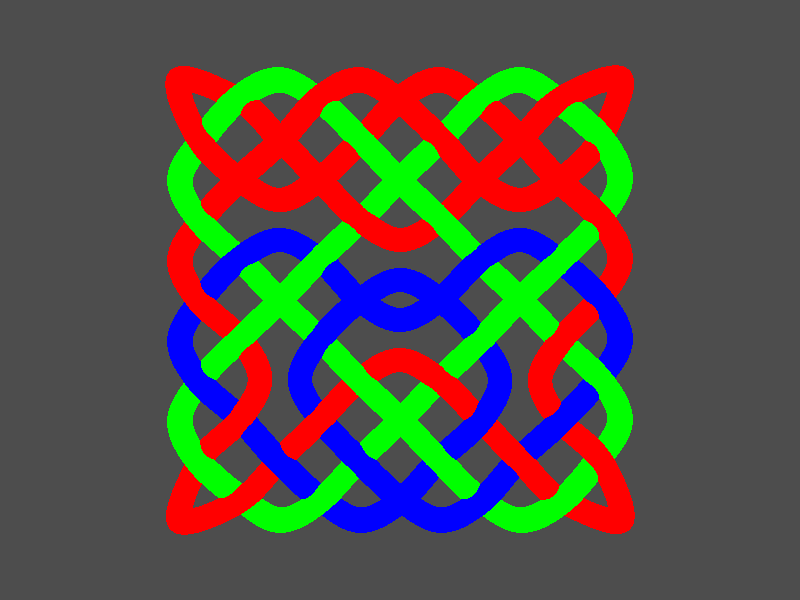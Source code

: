 //--includes------------------------
//--declares------------------------

//knot 1
#declare colour1R = 1;
#declare colour1G = 0;
#declare colour1B = 0;
//knot 2
#declare colour2R = 0;
#declare colour2G = 1;
#declare colour2B = 0;
//knot 3
#declare colour3R = 0;
#declare colour3G = 0;
#declare colour3B = 1;
//reflectivity
#declare reflectivity = .9;
//ribbon size
#declare sphereRadius = .3;
//crossover distance
#declare distanceSpacing = .1;
//original rotation
#declare rotation = 0;
 
//--objects-------------------------

//knot 1
union {
//--red knot
  sphere_sweep {
    cubic_spline
    59,
    <-5, 4, -distanceSpacing>, sphereRadius
    <-5.5, 5.5, 0>, sphereRadius //corner
    <-4, 5, distanceSpacing>, sphereRadius
    <-3, 4, -distanceSpacing>, sphereRadius
    <-2, 3, distanceSpacing>, sphereRadius
    <-1, 2, -distanceSpacing>, sphereRadius
    <0, 1.5, 0>, sphereRadius //corner
    <1, 2, distanceSpacing>, sphereRadius
    <2, 3, -distanceSpacing>, sphereRadius
    <3, 4, distanceSpacing>, sphereRadius
    <4, 5, -distanceSpacing>, sphereRadius
    <5.5, 5.5, 0>, sphereRadius //corner
    <5, 4, distanceSpacing>, sphereRadius
    <4, 3, -distanceSpacing>, sphereRadius
    <3, 2.5, 0>, sphereRadius //corner
    <2, 3, distanceSpacing>, sphereRadius
    <1, 4, -distanceSpacing>, sphereRadius
    <0, 5, distanceSpacing>, sphereRadius
    <-1, 5.5, 0>, sphereRadius //corner
    <-2, 5, -distanceSpacing>, sphereRadius
    <-3, 4, distanceSpacing>, sphereRadius
    <-4, 3, -distanceSpacing>, sphereRadius
    <-5, 2, distanceSpacing>, sphereRadius
    <-5.5, 1, 0>, sphereRadius //corner
    <-5, 0, -distanceSpacing>, sphereRadius
    <-4, -1, distanceSpacing>, sphereRadius
    <-3.5, -2, 0>, sphereRadius //corner
    <-4, -3, -distanceSpacing>, sphereRadius
    <-5, -4, distanceSpacing>, sphereRadius
    <-5.5, -5.5, 0>, sphereRadius //corner
    <-4, -5, -distanceSpacing>, sphereRadius
    <-3, -4, distanceSpacing>, sphereRadius
    <-2, -3, -distanceSpacing>, sphereRadius
    <-1, -2, distanceSpacing>, sphereRadius
    <0, -1.5, 0>, sphereRadius //corner
    <1, -2, -distanceSpacing>, sphereRadius
    <2, -3, distanceSpacing>, sphereRadius
    <3, -4, -distanceSpacing>, sphereRadius
    <4, -5, distanceSpacing>, sphereRadius
    <5.5, -5.5, 0>, sphereRadius //corner
    <5, -4, -distanceSpacing>, sphereRadius
    <4, -3, distanceSpacing>, sphereRadius
    <3.5, -2, 0>, sphereRadius //corner
    <4, -1, -distanceSpacing>, sphereRadius
    <5, 0, distanceSpacing>, sphereRadius
    <5.5, 1, 0>, sphereRadius //corner
    <5, 2, -distanceSpacing>, sphereRadius
    <4, 3, distanceSpacing>, sphereRadius
    <3, 4, -distanceSpacing>, sphereRadius
    <2, 5, distanceSpacing>, sphereRadius
    <1, 5.5, 0>, sphereRadius //corner
    <0, 5, -distanceSpacing>, sphereRadius
    <-1, 4, distanceSpacing>, sphereRadius
    <-2, 3, -distanceSpacing>, sphereRadius
    <-3, 2.5, 0>, sphereRadius //corner
    <-4, 3, distanceSpacing>, sphereRadius
    <-5, 4, -distanceSpacing>, sphereRadius
    <-5.5, 5.5, 0>, sphereRadius //corner
    <-4, 5, distanceSpacing>, sphereRadius
    pigment {
      colour rgb <colour1R, colour1G, colour1B>
    }
    finish {
      reflection reflectivity
    }
  }
//--green knot
  #while (rotation < 2)
    sphere_sweep {
      cubic_spline
      27,
      <-1, 2, distanceSpacing>, sphereRadius
      <0, 3, -distanceSpacing>, sphereRadius
      <1, 4, distanceSpacing>, sphereRadius
      <2, 5, -distanceSpacing>, sphereRadius
      <3, 5.5, 0>, sphereRadius //corner
      <4, 5, distanceSpacing>, sphereRadius
      <5, 4, -distanceSpacing>, sphereRadius
      <5.5, 3, 0>, sphereRadius //corner
      <5, 2, distanceSpacing>, sphereRadius
      <4, 1, -distanceSpacing>, sphereRadius
      <3, 0, distanceSpacing>, sphereRadius
      <2, -1, -distanceSpacing>, sphereRadius
      <1, -2, distanceSpacing>, sphereRadius
      <0, -3, -distanceSpacing>, sphereRadius
      <-1, -4, distanceSpacing>, sphereRadius
      <-2, -5, -distanceSpacing>, sphereRadius
      <-3, -5.5, 0>, sphereRadius //corner
      <-4, -5, distanceSpacing>, sphereRadius
      <-5, -4, -distanceSpacing>, sphereRadius
      <-5.5, -3, 0>, sphereRadius //corner
      <-5, -2, distanceSpacing>, sphereRadius
      <-4, -1, -distanceSpacing>, sphereRadius
      <-3, 0, distanceSpacing>, sphereRadius
      <-2, 1, -distanceSpacing>, sphereRadius
      <-1, 2, distanceSpacing>, sphereRadius
      <0, 3, -distanceSpacing>, sphereRadius
      <1, 4, distanceSpacing>, sphereRadius
      pigment {
        colour rgb <colour2R, colour2G, colour2B>
      }
      finish {
        reflection reflectivity
      }
      rotate <0, 0, 90*rotation>
    }
    #declare rotation = rotation + 1;
  #end
  sphere_sweep {
    cubic_spline
    39,
    <-1, 0, distanceSpacing>, sphereRadius
    <0, .5, 0>, sphereRadius //corner
    <1, 0, -distanceSpacing>, sphereRadius
    <2, -1, distanceSpacing>, sphereRadius
    <2.5, -2, 0>, sphereRadius //corner
    <2, -3, -distanceSpacing>, sphereRadius
    <1, -4, distanceSpacing>, sphereRadius
    <0, -5, -distanceSpacing>, sphereRadius
    <-1, -5.5, 0>, sphereRadius //corner
    <-2, -5, distanceSpacing>, sphereRadius
    <-3, -4, -distanceSpacing>, sphereRadius
    <-4, -3, distanceSpacing>, sphereRadius
    <-5, -2, -distanceSpacing>, sphereRadius
    <-5.5, -1, 0>, sphereRadius //corner
    <-5, 0, distanceSpacing>, sphereRadius
    <-4, 1, -distanceSpacing>, sphereRadius
    <-3, 1.5, 0>, sphereRadius //corner
    <-2, 1, distanceSpacing>, sphereRadius
    <-1, 0, -distanceSpacing>, sphereRadius
    <0, -.5, 0>, sphereRadius //corner
    <1, 0, distanceSpacing>, sphereRadius
    <2, 1, -distanceSpacing>, sphereRadius
    <3, 1.5, 0>, sphereRadius //corner
    <4, 1, distanceSpacing>, sphereRadius
    <5, 0, -distanceSpacing>, sphereRadius
    <5.5, -1, 0>, sphereRadius //corner
    <5, -2, distanceSpacing>, sphereRadius
    <4, -3, -distanceSpacing>, sphereRadius
    <3, -4, distanceSpacing>, sphereRadius
    <2, -5, -distanceSpacing>, sphereRadius
    <1, -5.5, 0>, sphereRadius //corner
    <0, -5, distanceSpacing>, sphereRadius
    <-1, -4, -distanceSpacing>, sphereRadius
    <-2, -3, distanceSpacing>, sphereRadius
    <-2.5, -2, 0>, sphereRadius //corner
    <-2, -1, -distanceSpacing>, sphereRadius
    <-1, 0, distanceSpacing>, sphereRadius
    <0, .5, 0>, sphereRadius //corner
    <1, 0, -distanceSpacing>, sphereRadius
    pigment {
      colour rgb <colour3R, colour3G, colour3B>
    }
    finish {
      reflection reflectivity
    }
  }
}
//floor
plane {
  y, -11
  pigment {
    colour rgb <.3, .3, .3>
  }
  finish {
    reflection .4
  }
}
//back wall
plane {
  z, 50
  pigment {
    colour rgb <.3, .3, .3>
  }
}

//--lights-------------------------- 

// create a regular point light source
light_source {
  0*x                  // light's position (translated below)
  color rgb <1,1,1>    // light's color
  translate <-20, 20, -10>
}

//--camera--------------------------  

// perspective (default) camera
camera {
  location  <0, 0, -15>
  look_at   <0, 0, 0>
  right     x*image_width/image_height
}
